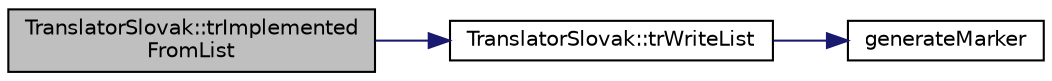 digraph "TranslatorSlovak::trImplementedFromList"
{
 // LATEX_PDF_SIZE
  edge [fontname="Helvetica",fontsize="10",labelfontname="Helvetica",labelfontsize="10"];
  node [fontname="Helvetica",fontsize="10",shape=record];
  rankdir="LR";
  Node1 [label="TranslatorSlovak::trImplemented\lFromList",height=0.2,width=0.4,color="black", fillcolor="grey75", style="filled", fontcolor="black",tooltip=" "];
  Node1 -> Node2 [color="midnightblue",fontsize="10",style="solid"];
  Node2 [label="TranslatorSlovak::trWriteList",height=0.2,width=0.4,color="black", fillcolor="white", style="filled",URL="$classTranslatorSlovak.html#a906ebc4ac3ebd81b3c6087eb260b9bac",tooltip=" "];
  Node2 -> Node3 [color="midnightblue",fontsize="10",style="solid"];
  Node3 [label="generateMarker",height=0.2,width=0.4,color="black", fillcolor="white", style="filled",URL="$util_8cpp.html#a5530a73bd518581ac62e4eee5bc2f6db",tooltip=" "];
}
